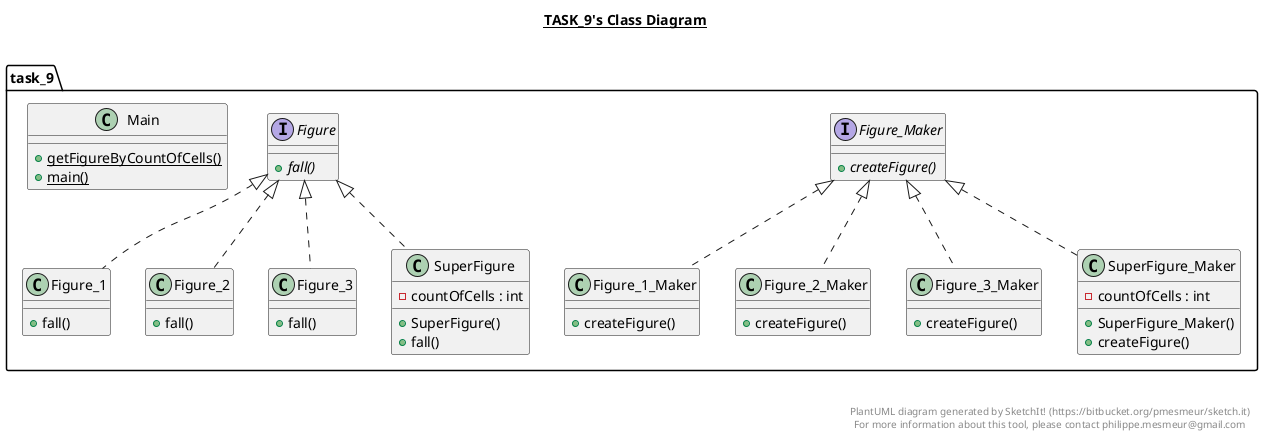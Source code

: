 @startuml

title __TASK_9's Class Diagram__\n

  namespace task_9 {
    interface task_9.Figure {
        {abstract} + fall()
    }
  }
  

  namespace task_9 {
    class task_9.Figure_1 {
        + fall()
    }
  }
  

  namespace task_9 {
    class task_9.Figure_1_Maker {
        + createFigure()
    }
  }
  

  namespace task_9 {
    class task_9.Figure_2 {
        + fall()
    }
  }
  

  namespace task_9 {
    class task_9.Figure_2_Maker {
        + createFigure()
    }
  }
  

  namespace task_9 {
    class task_9.Figure_3 {
        + fall()
    }
  }
  

  namespace task_9 {
    class task_9.Figure_3_Maker {
        + createFigure()
    }
  }
  

  namespace task_9 {
    interface task_9.Figure_Maker {
        {abstract} + createFigure()
    }
  }
  

  namespace task_9 {
    class task_9.Main {
        {static} + getFigureByCountOfCells()
        {static} + main()
    }
  }
  

  namespace task_9 {
    class task_9.SuperFigure {
        - countOfCells : int
        + SuperFigure()
        + fall()
    }
  }
  

  namespace task_9 {
    class task_9.SuperFigure_Maker {
        - countOfCells : int
        + SuperFigure_Maker()
        + createFigure()
    }
  }
  

  task_9.Figure_1 .up.|> task_9.Figure
  task_9.Figure_1_Maker .up.|> task_9.Figure_Maker
  task_9.Figure_2 .up.|> task_9.Figure
  task_9.Figure_2_Maker .up.|> task_9.Figure_Maker
  task_9.Figure_3 .up.|> task_9.Figure
  task_9.Figure_3_Maker .up.|> task_9.Figure_Maker
  task_9.SuperFigure .up.|> task_9.Figure
  task_9.SuperFigure_Maker .up.|> task_9.Figure_Maker


right footer


PlantUML diagram generated by SketchIt! (https://bitbucket.org/pmesmeur/sketch.it)
For more information about this tool, please contact philippe.mesmeur@gmail.com
endfooter

@enduml
